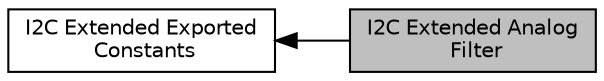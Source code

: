 digraph "I2C Extended Analog Filter"
{
  edge [fontname="Helvetica",fontsize="10",labelfontname="Helvetica",labelfontsize="10"];
  node [fontname="Helvetica",fontsize="10",shape=record];
  rankdir=LR;
  Node1 [label="I2C Extended Exported\l Constants",height=0.2,width=0.4,color="black", fillcolor="white", style="filled",URL="$group___i2_c_ex___exported___constants.html"];
  Node0 [label="I2C Extended Analog\l Filter",height=0.2,width=0.4,color="black", fillcolor="grey75", style="filled", fontcolor="black"];
  Node1->Node0 [shape=plaintext, dir="back", style="solid"];
}
